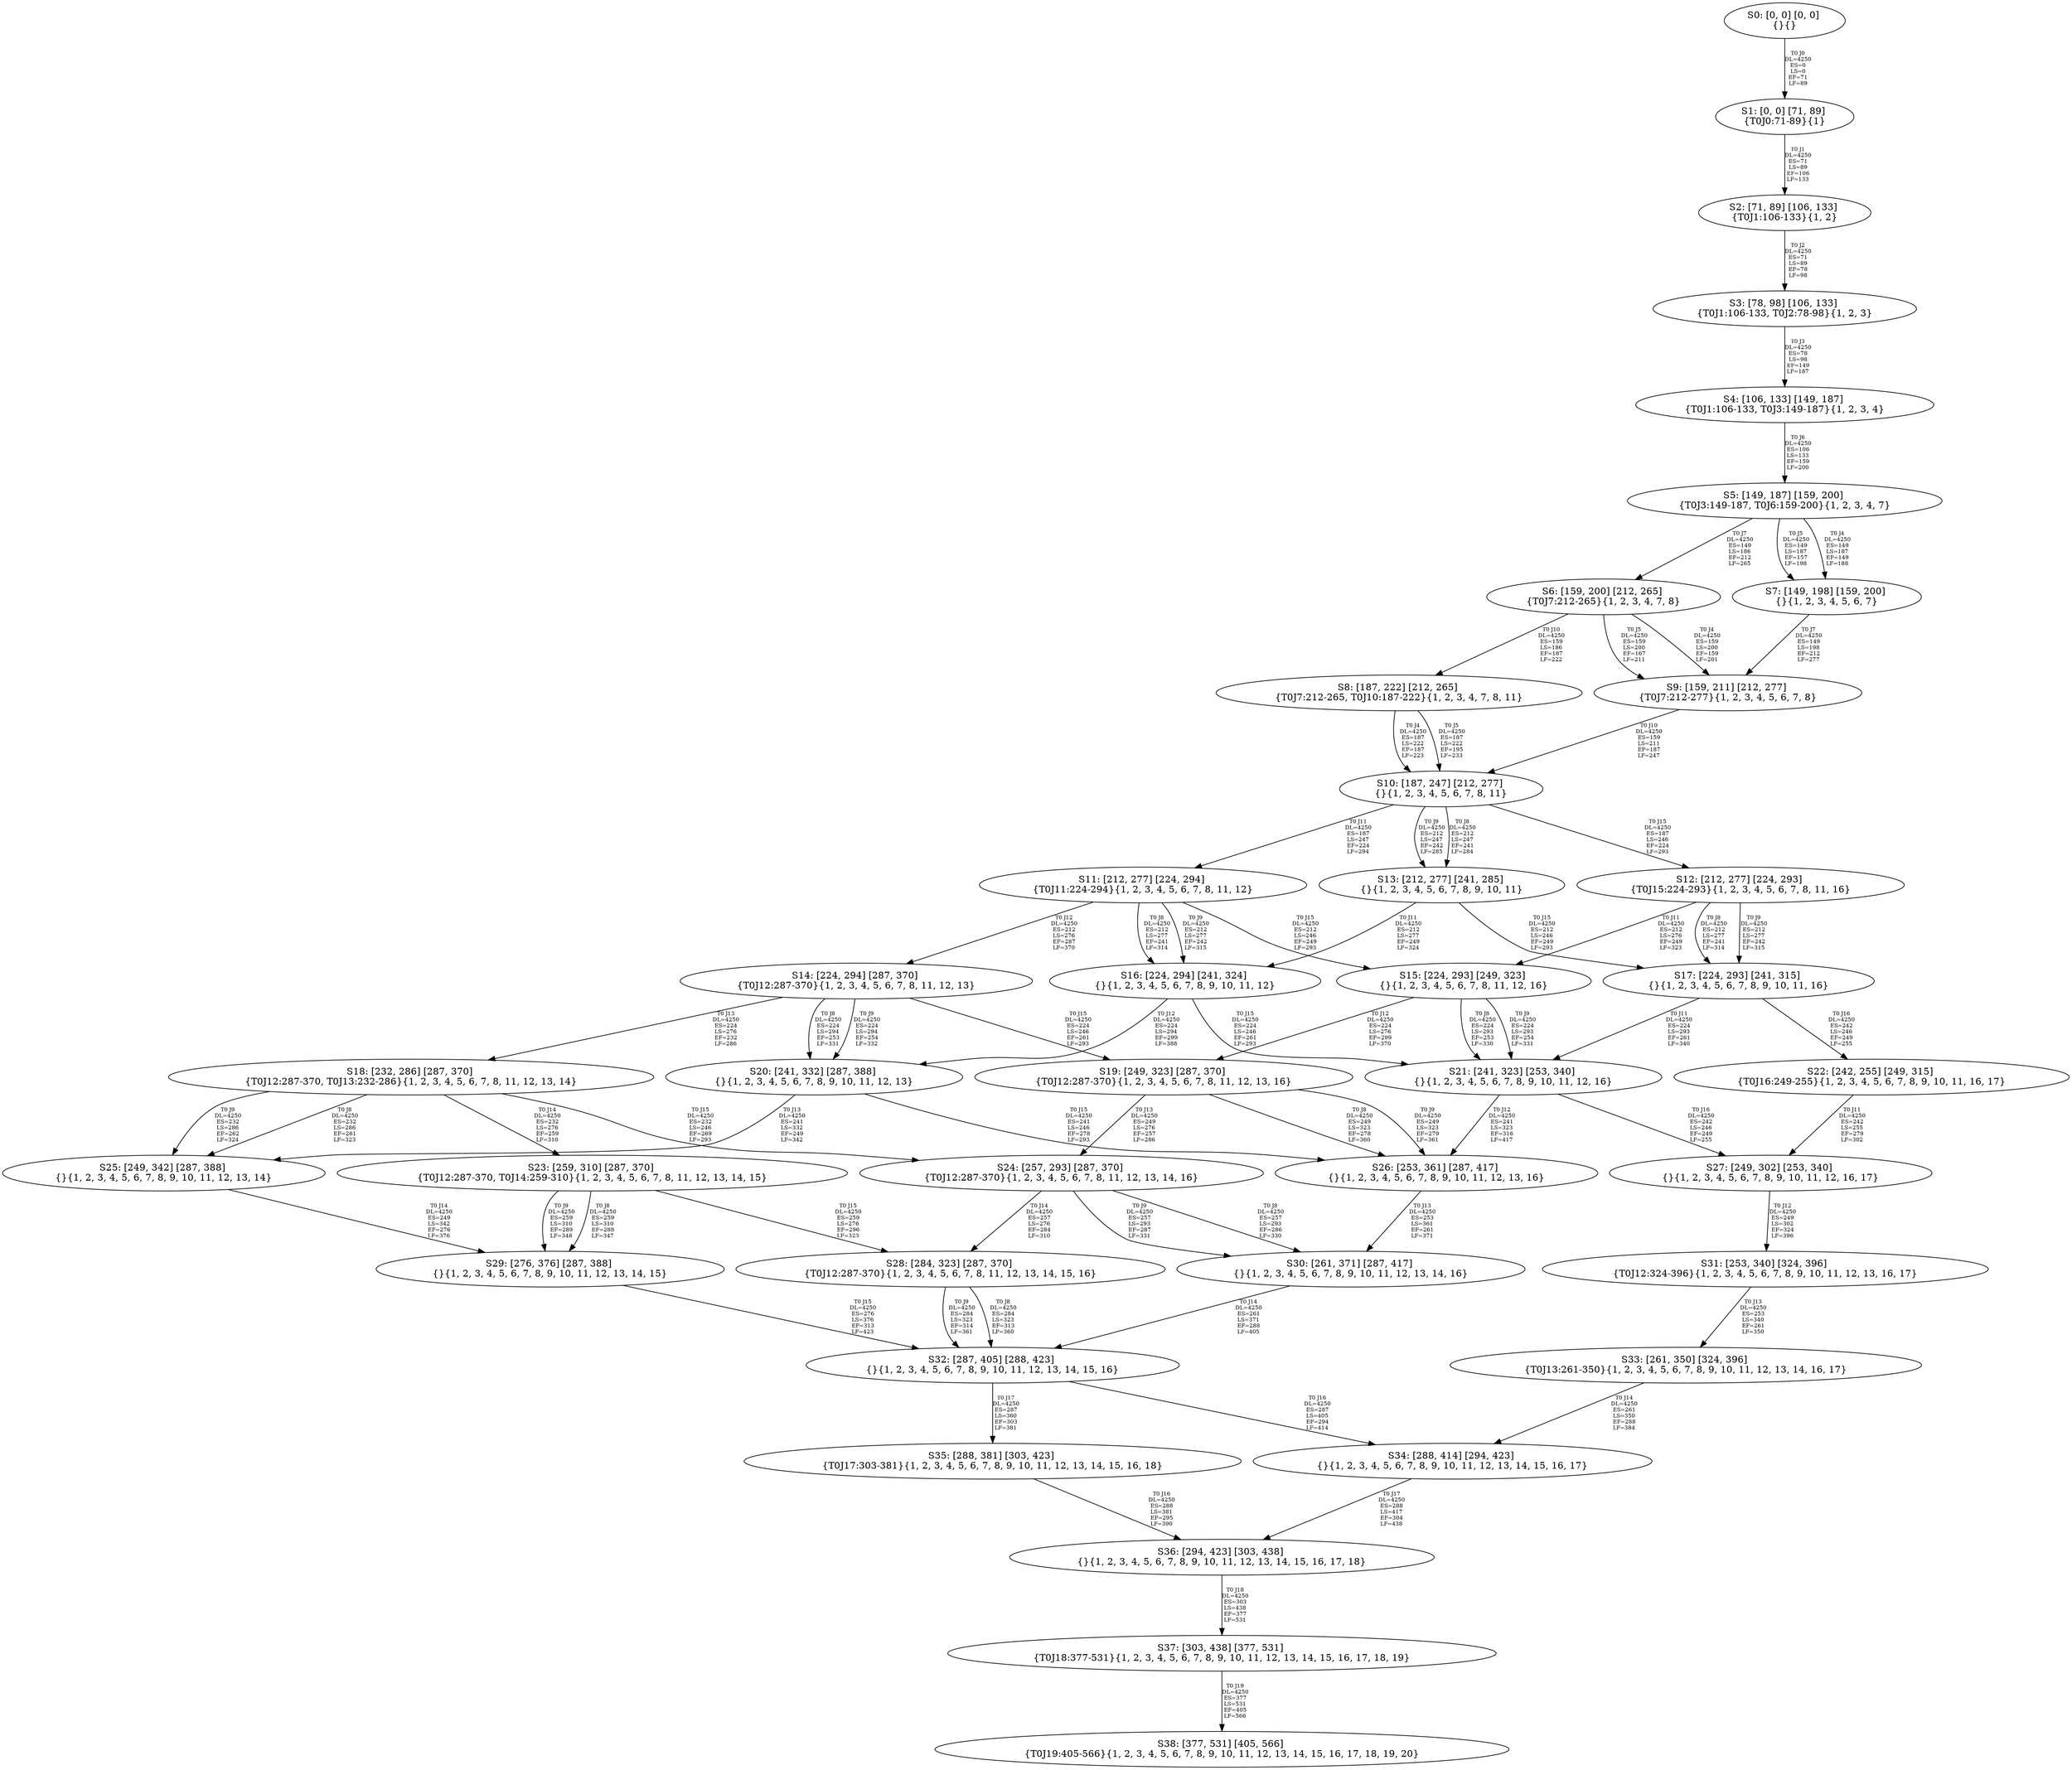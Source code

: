 digraph {
	S0[label="S0: [0, 0] [0, 0] \n{}{}"];
	S1[label="S1: [0, 0] [71, 89] \n{T0J0:71-89}{1}"];
	S2[label="S2: [71, 89] [106, 133] \n{T0J1:106-133}{1, 2}"];
	S3[label="S3: [78, 98] [106, 133] \n{T0J1:106-133, T0J2:78-98}{1, 2, 3}"];
	S4[label="S4: [106, 133] [149, 187] \n{T0J1:106-133, T0J3:149-187}{1, 2, 3, 4}"];
	S5[label="S5: [149, 187] [159, 200] \n{T0J3:149-187, T0J6:159-200}{1, 2, 3, 4, 7}"];
	S6[label="S6: [159, 200] [212, 265] \n{T0J7:212-265}{1, 2, 3, 4, 7, 8}"];
	S7[label="S7: [149, 198] [159, 200] \n{}{1, 2, 3, 4, 5, 6, 7}"];
	S8[label="S8: [187, 222] [212, 265] \n{T0J7:212-265, T0J10:187-222}{1, 2, 3, 4, 7, 8, 11}"];
	S9[label="S9: [159, 211] [212, 277] \n{T0J7:212-277}{1, 2, 3, 4, 5, 6, 7, 8}"];
	S10[label="S10: [187, 247] [212, 277] \n{}{1, 2, 3, 4, 5, 6, 7, 8, 11}"];
	S11[label="S11: [212, 277] [224, 294] \n{T0J11:224-294}{1, 2, 3, 4, 5, 6, 7, 8, 11, 12}"];
	S12[label="S12: [212, 277] [224, 293] \n{T0J15:224-293}{1, 2, 3, 4, 5, 6, 7, 8, 11, 16}"];
	S13[label="S13: [212, 277] [241, 285] \n{}{1, 2, 3, 4, 5, 6, 7, 8, 9, 10, 11}"];
	S14[label="S14: [224, 294] [287, 370] \n{T0J12:287-370}{1, 2, 3, 4, 5, 6, 7, 8, 11, 12, 13}"];
	S15[label="S15: [224, 293] [249, 323] \n{}{1, 2, 3, 4, 5, 6, 7, 8, 11, 12, 16}"];
	S16[label="S16: [224, 294] [241, 324] \n{}{1, 2, 3, 4, 5, 6, 7, 8, 9, 10, 11, 12}"];
	S17[label="S17: [224, 293] [241, 315] \n{}{1, 2, 3, 4, 5, 6, 7, 8, 9, 10, 11, 16}"];
	S18[label="S18: [232, 286] [287, 370] \n{T0J12:287-370, T0J13:232-286}{1, 2, 3, 4, 5, 6, 7, 8, 11, 12, 13, 14}"];
	S19[label="S19: [249, 323] [287, 370] \n{T0J12:287-370}{1, 2, 3, 4, 5, 6, 7, 8, 11, 12, 13, 16}"];
	S20[label="S20: [241, 332] [287, 388] \n{}{1, 2, 3, 4, 5, 6, 7, 8, 9, 10, 11, 12, 13}"];
	S21[label="S21: [241, 323] [253, 340] \n{}{1, 2, 3, 4, 5, 6, 7, 8, 9, 10, 11, 12, 16}"];
	S22[label="S22: [242, 255] [249, 315] \n{T0J16:249-255}{1, 2, 3, 4, 5, 6, 7, 8, 9, 10, 11, 16, 17}"];
	S23[label="S23: [259, 310] [287, 370] \n{T0J12:287-370, T0J14:259-310}{1, 2, 3, 4, 5, 6, 7, 8, 11, 12, 13, 14, 15}"];
	S24[label="S24: [257, 293] [287, 370] \n{T0J12:287-370}{1, 2, 3, 4, 5, 6, 7, 8, 11, 12, 13, 14, 16}"];
	S25[label="S25: [249, 342] [287, 388] \n{}{1, 2, 3, 4, 5, 6, 7, 8, 9, 10, 11, 12, 13, 14}"];
	S26[label="S26: [253, 361] [287, 417] \n{}{1, 2, 3, 4, 5, 6, 7, 8, 9, 10, 11, 12, 13, 16}"];
	S27[label="S27: [249, 302] [253, 340] \n{}{1, 2, 3, 4, 5, 6, 7, 8, 9, 10, 11, 12, 16, 17}"];
	S28[label="S28: [284, 323] [287, 370] \n{T0J12:287-370}{1, 2, 3, 4, 5, 6, 7, 8, 11, 12, 13, 14, 15, 16}"];
	S29[label="S29: [276, 376] [287, 388] \n{}{1, 2, 3, 4, 5, 6, 7, 8, 9, 10, 11, 12, 13, 14, 15}"];
	S30[label="S30: [261, 371] [287, 417] \n{}{1, 2, 3, 4, 5, 6, 7, 8, 9, 10, 11, 12, 13, 14, 16}"];
	S31[label="S31: [253, 340] [324, 396] \n{T0J12:324-396}{1, 2, 3, 4, 5, 6, 7, 8, 9, 10, 11, 12, 13, 16, 17}"];
	S32[label="S32: [287, 405] [288, 423] \n{}{1, 2, 3, 4, 5, 6, 7, 8, 9, 10, 11, 12, 13, 14, 15, 16}"];
	S33[label="S33: [261, 350] [324, 396] \n{T0J13:261-350}{1, 2, 3, 4, 5, 6, 7, 8, 9, 10, 11, 12, 13, 14, 16, 17}"];
	S34[label="S34: [288, 414] [294, 423] \n{}{1, 2, 3, 4, 5, 6, 7, 8, 9, 10, 11, 12, 13, 14, 15, 16, 17}"];
	S35[label="S35: [288, 381] [303, 423] \n{T0J17:303-381}{1, 2, 3, 4, 5, 6, 7, 8, 9, 10, 11, 12, 13, 14, 15, 16, 18}"];
	S36[label="S36: [294, 423] [303, 438] \n{}{1, 2, 3, 4, 5, 6, 7, 8, 9, 10, 11, 12, 13, 14, 15, 16, 17, 18}"];
	S37[label="S37: [303, 438] [377, 531] \n{T0J18:377-531}{1, 2, 3, 4, 5, 6, 7, 8, 9, 10, 11, 12, 13, 14, 15, 16, 17, 18, 19}"];
	S38[label="S38: [377, 531] [405, 566] \n{T0J19:405-566}{1, 2, 3, 4, 5, 6, 7, 8, 9, 10, 11, 12, 13, 14, 15, 16, 17, 18, 19, 20}"];
	S0 -> S1[label="T0 J0\nDL=4250\nES=0\nLS=0\nEF=71\nLF=89",fontsize=8];
	S1 -> S2[label="T0 J1\nDL=4250\nES=71\nLS=89\nEF=106\nLF=133",fontsize=8];
	S2 -> S3[label="T0 J2\nDL=4250\nES=71\nLS=89\nEF=78\nLF=98",fontsize=8];
	S3 -> S4[label="T0 J3\nDL=4250\nES=78\nLS=98\nEF=149\nLF=187",fontsize=8];
	S4 -> S5[label="T0 J6\nDL=4250\nES=106\nLS=133\nEF=159\nLF=200",fontsize=8];
	S5 -> S7[label="T0 J4\nDL=4250\nES=149\nLS=187\nEF=149\nLF=188",fontsize=8];
	S5 -> S7[label="T0 J5\nDL=4250\nES=149\nLS=187\nEF=157\nLF=198",fontsize=8];
	S5 -> S6[label="T0 J7\nDL=4250\nES=149\nLS=186\nEF=212\nLF=265",fontsize=8];
	S6 -> S9[label="T0 J4\nDL=4250\nES=159\nLS=200\nEF=159\nLF=201",fontsize=8];
	S6 -> S9[label="T0 J5\nDL=4250\nES=159\nLS=200\nEF=167\nLF=211",fontsize=8];
	S6 -> S8[label="T0 J10\nDL=4250\nES=159\nLS=186\nEF=187\nLF=222",fontsize=8];
	S7 -> S9[label="T0 J7\nDL=4250\nES=149\nLS=198\nEF=212\nLF=277",fontsize=8];
	S8 -> S10[label="T0 J4\nDL=4250\nES=187\nLS=222\nEF=187\nLF=223",fontsize=8];
	S8 -> S10[label="T0 J5\nDL=4250\nES=187\nLS=222\nEF=195\nLF=233",fontsize=8];
	S9 -> S10[label="T0 J10\nDL=4250\nES=159\nLS=211\nEF=187\nLF=247",fontsize=8];
	S10 -> S13[label="T0 J8\nDL=4250\nES=212\nLS=247\nEF=241\nLF=284",fontsize=8];
	S10 -> S13[label="T0 J9\nDL=4250\nES=212\nLS=247\nEF=242\nLF=285",fontsize=8];
	S10 -> S11[label="T0 J11\nDL=4250\nES=187\nLS=247\nEF=224\nLF=294",fontsize=8];
	S10 -> S12[label="T0 J15\nDL=4250\nES=187\nLS=246\nEF=224\nLF=293",fontsize=8];
	S11 -> S16[label="T0 J8\nDL=4250\nES=212\nLS=277\nEF=241\nLF=314",fontsize=8];
	S11 -> S16[label="T0 J9\nDL=4250\nES=212\nLS=277\nEF=242\nLF=315",fontsize=8];
	S11 -> S14[label="T0 J12\nDL=4250\nES=212\nLS=276\nEF=287\nLF=370",fontsize=8];
	S11 -> S15[label="T0 J15\nDL=4250\nES=212\nLS=246\nEF=249\nLF=293",fontsize=8];
	S12 -> S17[label="T0 J8\nDL=4250\nES=212\nLS=277\nEF=241\nLF=314",fontsize=8];
	S12 -> S17[label="T0 J9\nDL=4250\nES=212\nLS=277\nEF=242\nLF=315",fontsize=8];
	S12 -> S15[label="T0 J11\nDL=4250\nES=212\nLS=276\nEF=249\nLF=323",fontsize=8];
	S13 -> S16[label="T0 J11\nDL=4250\nES=212\nLS=277\nEF=249\nLF=324",fontsize=8];
	S13 -> S17[label="T0 J15\nDL=4250\nES=212\nLS=246\nEF=249\nLF=293",fontsize=8];
	S14 -> S20[label="T0 J8\nDL=4250\nES=224\nLS=294\nEF=253\nLF=331",fontsize=8];
	S14 -> S20[label="T0 J9\nDL=4250\nES=224\nLS=294\nEF=254\nLF=332",fontsize=8];
	S14 -> S18[label="T0 J13\nDL=4250\nES=224\nLS=276\nEF=232\nLF=286",fontsize=8];
	S14 -> S19[label="T0 J15\nDL=4250\nES=224\nLS=246\nEF=261\nLF=293",fontsize=8];
	S15 -> S21[label="T0 J8\nDL=4250\nES=224\nLS=293\nEF=253\nLF=330",fontsize=8];
	S15 -> S21[label="T0 J9\nDL=4250\nES=224\nLS=293\nEF=254\nLF=331",fontsize=8];
	S15 -> S19[label="T0 J12\nDL=4250\nES=224\nLS=276\nEF=299\nLF=370",fontsize=8];
	S16 -> S20[label="T0 J12\nDL=4250\nES=224\nLS=294\nEF=299\nLF=388",fontsize=8];
	S16 -> S21[label="T0 J15\nDL=4250\nES=224\nLS=246\nEF=261\nLF=293",fontsize=8];
	S17 -> S21[label="T0 J11\nDL=4250\nES=224\nLS=293\nEF=261\nLF=340",fontsize=8];
	S17 -> S22[label="T0 J16\nDL=4250\nES=242\nLS=246\nEF=249\nLF=255",fontsize=8];
	S18 -> S25[label="T0 J8\nDL=4250\nES=232\nLS=286\nEF=261\nLF=323",fontsize=8];
	S18 -> S25[label="T0 J9\nDL=4250\nES=232\nLS=286\nEF=262\nLF=324",fontsize=8];
	S18 -> S23[label="T0 J14\nDL=4250\nES=232\nLS=276\nEF=259\nLF=310",fontsize=8];
	S18 -> S24[label="T0 J15\nDL=4250\nES=232\nLS=246\nEF=269\nLF=293",fontsize=8];
	S19 -> S26[label="T0 J8\nDL=4250\nES=249\nLS=323\nEF=278\nLF=360",fontsize=8];
	S19 -> S26[label="T0 J9\nDL=4250\nES=249\nLS=323\nEF=279\nLF=361",fontsize=8];
	S19 -> S24[label="T0 J13\nDL=4250\nES=249\nLS=276\nEF=257\nLF=286",fontsize=8];
	S20 -> S25[label="T0 J13\nDL=4250\nES=241\nLS=332\nEF=249\nLF=342",fontsize=8];
	S20 -> S26[label="T0 J15\nDL=4250\nES=241\nLS=246\nEF=278\nLF=293",fontsize=8];
	S21 -> S26[label="T0 J12\nDL=4250\nES=241\nLS=323\nEF=316\nLF=417",fontsize=8];
	S21 -> S27[label="T0 J16\nDL=4250\nES=242\nLS=246\nEF=249\nLF=255",fontsize=8];
	S22 -> S27[label="T0 J11\nDL=4250\nES=242\nLS=255\nEF=279\nLF=302",fontsize=8];
	S23 -> S29[label="T0 J8\nDL=4250\nES=259\nLS=310\nEF=288\nLF=347",fontsize=8];
	S23 -> S29[label="T0 J9\nDL=4250\nES=259\nLS=310\nEF=289\nLF=348",fontsize=8];
	S23 -> S28[label="T0 J15\nDL=4250\nES=259\nLS=276\nEF=296\nLF=323",fontsize=8];
	S24 -> S30[label="T0 J8\nDL=4250\nES=257\nLS=293\nEF=286\nLF=330",fontsize=8];
	S24 -> S30[label="T0 J9\nDL=4250\nES=257\nLS=293\nEF=287\nLF=331",fontsize=8];
	S24 -> S28[label="T0 J14\nDL=4250\nES=257\nLS=276\nEF=284\nLF=310",fontsize=8];
	S25 -> S29[label="T0 J14\nDL=4250\nES=249\nLS=342\nEF=276\nLF=376",fontsize=8];
	S26 -> S30[label="T0 J13\nDL=4250\nES=253\nLS=361\nEF=261\nLF=371",fontsize=8];
	S27 -> S31[label="T0 J12\nDL=4250\nES=249\nLS=302\nEF=324\nLF=396",fontsize=8];
	S28 -> S32[label="T0 J8\nDL=4250\nES=284\nLS=323\nEF=313\nLF=360",fontsize=8];
	S28 -> S32[label="T0 J9\nDL=4250\nES=284\nLS=323\nEF=314\nLF=361",fontsize=8];
	S29 -> S32[label="T0 J15\nDL=4250\nES=276\nLS=376\nEF=313\nLF=423",fontsize=8];
	S30 -> S32[label="T0 J14\nDL=4250\nES=261\nLS=371\nEF=288\nLF=405",fontsize=8];
	S31 -> S33[label="T0 J13\nDL=4250\nES=253\nLS=340\nEF=261\nLF=350",fontsize=8];
	S32 -> S34[label="T0 J16\nDL=4250\nES=287\nLS=405\nEF=294\nLF=414",fontsize=8];
	S32 -> S35[label="T0 J17\nDL=4250\nES=287\nLS=360\nEF=303\nLF=381",fontsize=8];
	S33 -> S34[label="T0 J14\nDL=4250\nES=261\nLS=350\nEF=288\nLF=384",fontsize=8];
	S34 -> S36[label="T0 J17\nDL=4250\nES=288\nLS=417\nEF=304\nLF=438",fontsize=8];
	S35 -> S36[label="T0 J16\nDL=4250\nES=288\nLS=381\nEF=295\nLF=390",fontsize=8];
	S36 -> S37[label="T0 J18\nDL=4250\nES=303\nLS=438\nEF=377\nLF=531",fontsize=8];
	S37 -> S38[label="T0 J19\nDL=4250\nES=377\nLS=531\nEF=405\nLF=566",fontsize=8];
}

